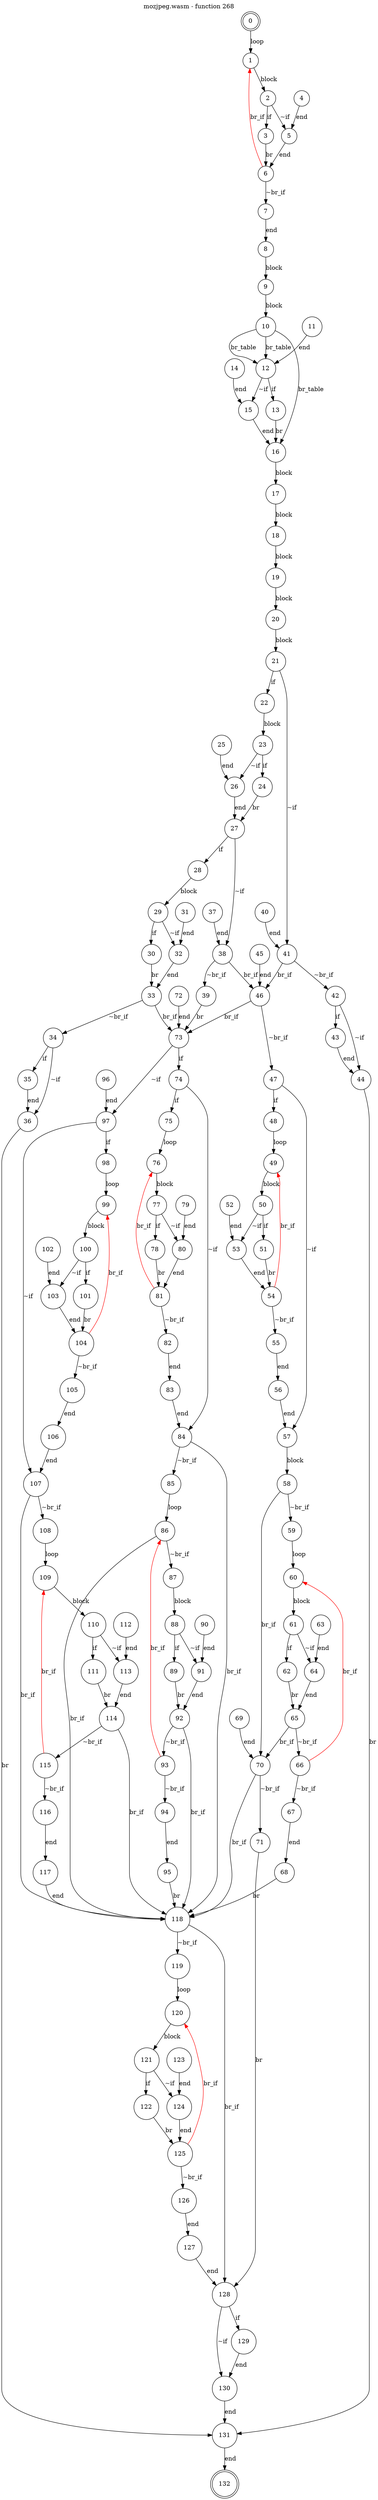 digraph finite_state_machine {
    label = "mozjpeg.wasm - function 268"
    labelloc =  t
    labelfontsize = 16
    labelfontcolor = black
    labelfontname = "Helvetica"
    node [shape = doublecircle]; 0 132;
    node [shape = circle];
    0 -> 1[label = "loop"];
    1 -> 2[label = "block"];
    2 -> 3[label = "if"];
    2 -> 5[label = "~if"];
    3 -> 6[label = "br"];
    4 -> 5[label = "end"];
    5 -> 6[label = "end"];
    6 -> 7[label = "~br_if"];
    6 -> 1[color="red" label = "br_if"];
    7 -> 8[label = "end"];
    8 -> 9[label = "block"];
    9 -> 10[label = "block"];
    10 -> 12[label = "br_table"];
    10 -> 16[label = "br_table"];
    10 -> 12[label = "br_table"];
    11 -> 12[label = "end"];
    12 -> 13[label = "if"];
    12 -> 15[label = "~if"];
    13 -> 16[label = "br"];
    14 -> 15[label = "end"];
    15 -> 16[label = "end"];
    16 -> 17[label = "block"];
    17 -> 18[label = "block"];
    18 -> 19[label = "block"];
    19 -> 20[label = "block"];
    20 -> 21[label = "block"];
    21 -> 22[label = "if"];
    21 -> 41[label = "~if"];
    22 -> 23[label = "block"];
    23 -> 24[label = "if"];
    23 -> 26[label = "~if"];
    24 -> 27[label = "br"];
    25 -> 26[label = "end"];
    26 -> 27[label = "end"];
    27 -> 28[label = "if"];
    27 -> 38[label = "~if"];
    28 -> 29[label = "block"];
    29 -> 30[label = "if"];
    29 -> 32[label = "~if"];
    30 -> 33[label = "br"];
    31 -> 32[label = "end"];
    32 -> 33[label = "end"];
    33 -> 34[label = "~br_if"];
    33 -> 73[label = "br_if"];
    34 -> 35[label = "if"];
    34 -> 36[label = "~if"];
    35 -> 36[label = "end"];
    36 -> 131[label = "br"];
    37 -> 38[label = "end"];
    38 -> 39[label = "~br_if"];
    38 -> 46[label = "br_if"];
    39 -> 73[label = "br"];
    40 -> 41[label = "end"];
    41 -> 42[label = "~br_if"];
    41 -> 46[label = "br_if"];
    42 -> 43[label = "if"];
    42 -> 44[label = "~if"];
    43 -> 44[label = "end"];
    44 -> 131[label = "br"];
    45 -> 46[label = "end"];
    46 -> 47[label = "~br_if"];
    46 -> 73[label = "br_if"];
    47 -> 48[label = "if"];
    47 -> 57[label = "~if"];
    48 -> 49[label = "loop"];
    49 -> 50[label = "block"];
    50 -> 51[label = "if"];
    50 -> 53[label = "~if"];
    51 -> 54[label = "br"];
    52 -> 53[label = "end"];
    53 -> 54[label = "end"];
    54 -> 55[label = "~br_if"];
    54 -> 49[color="red" label = "br_if"];
    55 -> 56[label = "end"];
    56 -> 57[label = "end"];
    57 -> 58[label = "block"];
    58 -> 59[label = "~br_if"];
    58 -> 70[label = "br_if"];
    59 -> 60[label = "loop"];
    60 -> 61[label = "block"];
    61 -> 62[label = "if"];
    61 -> 64[label = "~if"];
    62 -> 65[label = "br"];
    63 -> 64[label = "end"];
    64 -> 65[label = "end"];
    65 -> 66[label = "~br_if"];
    65 -> 70[label = "br_if"];
    66 -> 67[label = "~br_if"];
    66 -> 60[color="red" label = "br_if"];
    67 -> 68[label = "end"];
    68 -> 118[label = "br"];
    69 -> 70[label = "end"];
    70 -> 71[label = "~br_if"];
    70 -> 118[label = "br_if"];
    71 -> 128[label = "br"];
    72 -> 73[label = "end"];
    73 -> 74[label = "if"];
    73 -> 97[label = "~if"];
    74 -> 75[label = "if"];
    74 -> 84[label = "~if"];
    75 -> 76[label = "loop"];
    76 -> 77[label = "block"];
    77 -> 78[label = "if"];
    77 -> 80[label = "~if"];
    78 -> 81[label = "br"];
    79 -> 80[label = "end"];
    80 -> 81[label = "end"];
    81 -> 82[label = "~br_if"];
    81 -> 76[color="red" label = "br_if"];
    82 -> 83[label = "end"];
    83 -> 84[label = "end"];
    84 -> 85[label = "~br_if"];
    84 -> 118[label = "br_if"];
    85 -> 86[label = "loop"];
    86 -> 87[label = "~br_if"];
    86 -> 118[label = "br_if"];
    87 -> 88[label = "block"];
    88 -> 89[label = "if"];
    88 -> 91[label = "~if"];
    89 -> 92[label = "br"];
    90 -> 91[label = "end"];
    91 -> 92[label = "end"];
    92 -> 93[label = "~br_if"];
    92 -> 118[label = "br_if"];
    93 -> 94[label = "~br_if"];
    93 -> 86[color="red" label = "br_if"];
    94 -> 95[label = "end"];
    95 -> 118[label = "br"];
    96 -> 97[label = "end"];
    97 -> 98[label = "if"];
    97 -> 107[label = "~if"];
    98 -> 99[label = "loop"];
    99 -> 100[label = "block"];
    100 -> 101[label = "if"];
    100 -> 103[label = "~if"];
    101 -> 104[label = "br"];
    102 -> 103[label = "end"];
    103 -> 104[label = "end"];
    104 -> 105[label = "~br_if"];
    104 -> 99[color="red" label = "br_if"];
    105 -> 106[label = "end"];
    106 -> 107[label = "end"];
    107 -> 108[label = "~br_if"];
    107 -> 118[label = "br_if"];
    108 -> 109[label = "loop"];
    109 -> 110[label = "block"];
    110 -> 111[label = "if"];
    110 -> 113[label = "~if"];
    111 -> 114[label = "br"];
    112 -> 113[label = "end"];
    113 -> 114[label = "end"];
    114 -> 115[label = "~br_if"];
    114 -> 118[label = "br_if"];
    115 -> 116[label = "~br_if"];
    115 -> 109[color="red" label = "br_if"];
    116 -> 117[label = "end"];
    117 -> 118[label = "end"];
    118 -> 119[label = "~br_if"];
    118 -> 128[label = "br_if"];
    119 -> 120[label = "loop"];
    120 -> 121[label = "block"];
    121 -> 122[label = "if"];
    121 -> 124[label = "~if"];
    122 -> 125[label = "br"];
    123 -> 124[label = "end"];
    124 -> 125[label = "end"];
    125 -> 126[label = "~br_if"];
    125 -> 120[color="red" label = "br_if"];
    126 -> 127[label = "end"];
    127 -> 128[label = "end"];
    128 -> 129[label = "if"];
    128 -> 130[label = "~if"];
    129 -> 130[label = "end"];
    130 -> 131[label = "end"];
    131 -> 132[label = "end"];
}
